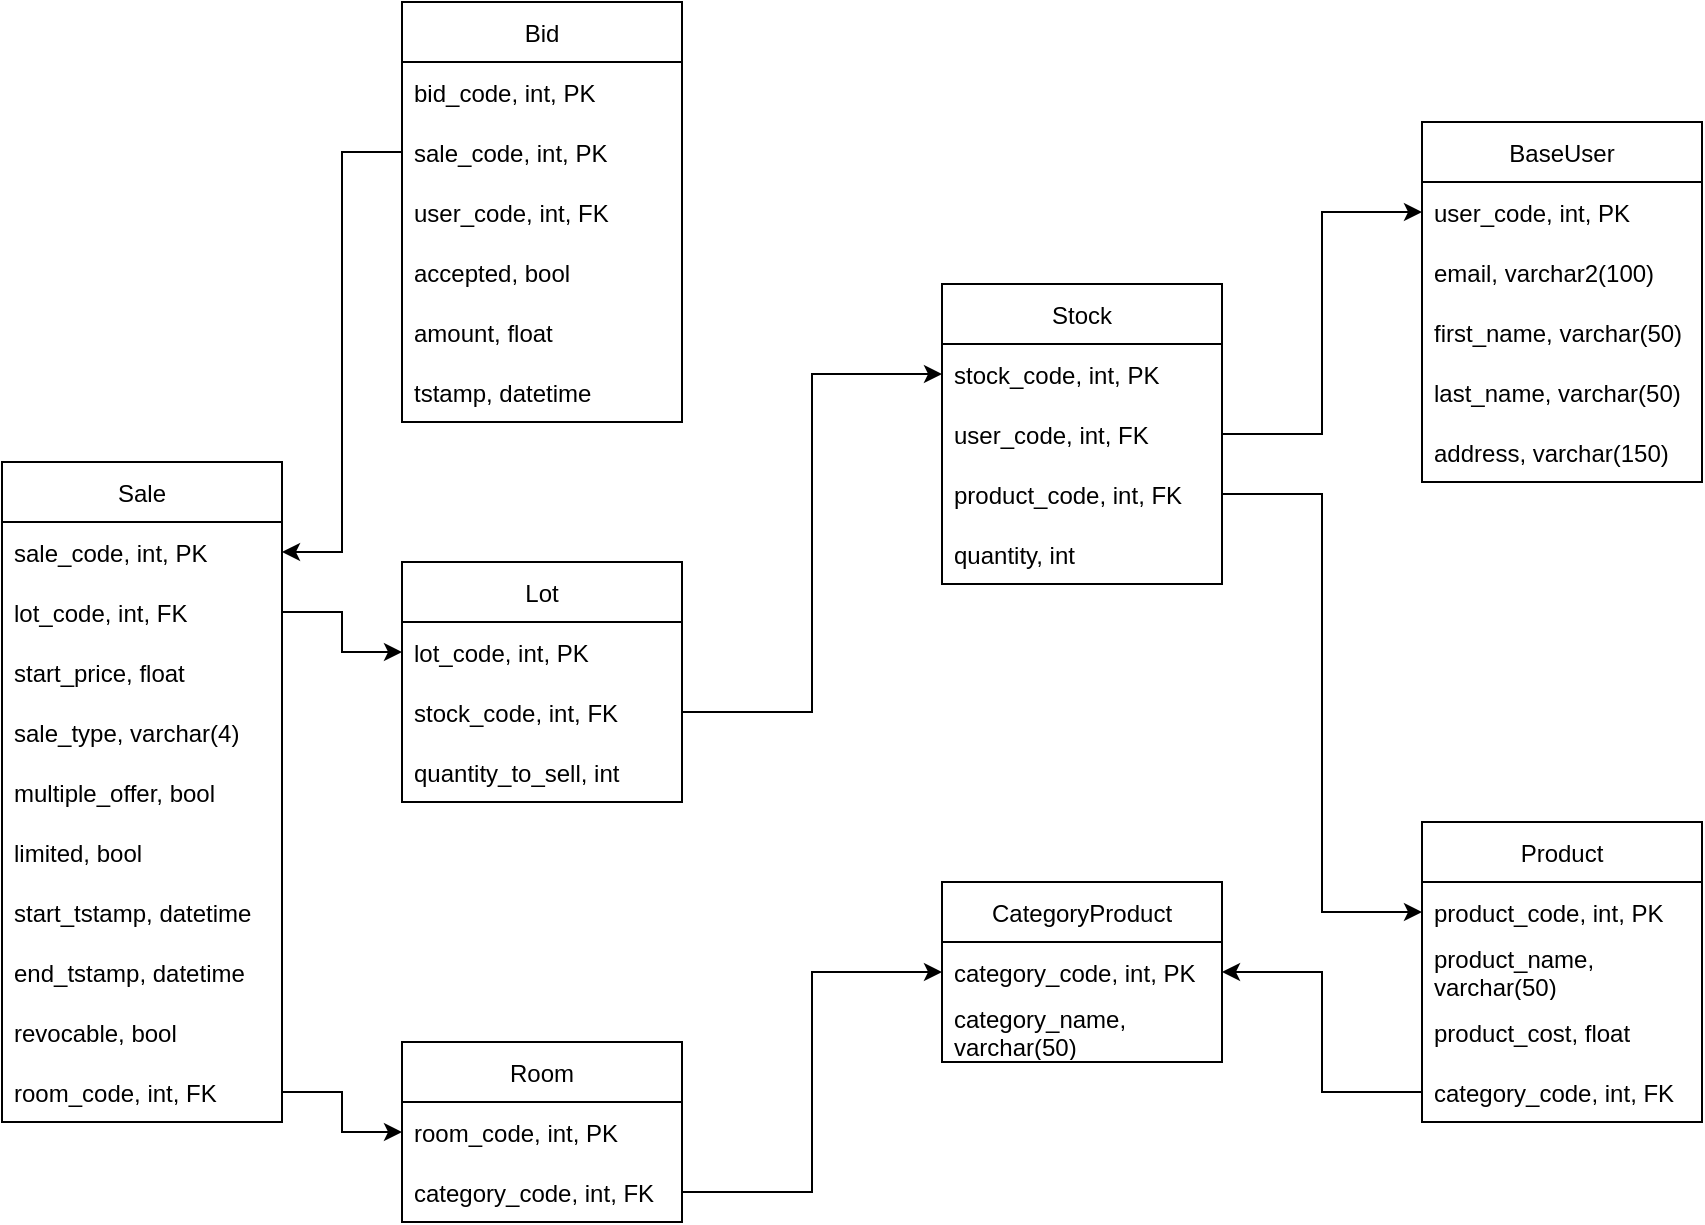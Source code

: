 <mxfile version="17.2.4" type="device"><diagram id="upbELCMo_DN6BCKjy-MA" name="Page-1"><mxGraphModel dx="1186" dy="1784" grid="1" gridSize="10" guides="1" tooltips="1" connect="1" arrows="1" fold="1" page="1" pageScale="1" pageWidth="827" pageHeight="1169" math="0" shadow="0"><root><mxCell id="0"/><mxCell id="1" parent="0"/><mxCell id="Lq3NTHfJaEs2QNFKotO4-1" value="BaseUser" style="swimlane;fontStyle=0;childLayout=stackLayout;horizontal=1;startSize=30;horizontalStack=0;resizeParent=1;resizeParentMax=0;resizeLast=0;collapsible=1;marginBottom=0;" parent="1" vertex="1"><mxGeometry x="1150" y="-740" width="140" height="180" as="geometry"/></mxCell><mxCell id="Lq3NTHfJaEs2QNFKotO4-42" value="user_code, int, PK" style="text;strokeColor=none;fillColor=none;align=left;verticalAlign=middle;spacingLeft=4;spacingRight=4;overflow=hidden;points=[[0,0.5],[1,0.5]];portConstraint=eastwest;rotatable=0;" parent="Lq3NTHfJaEs2QNFKotO4-1" vertex="1"><mxGeometry y="30" width="140" height="30" as="geometry"/></mxCell><mxCell id="Lq3NTHfJaEs2QNFKotO4-2" value="email, varchar2(100)" style="text;strokeColor=none;fillColor=none;align=left;verticalAlign=middle;spacingLeft=4;spacingRight=4;overflow=hidden;points=[[0,0.5],[1,0.5]];portConstraint=eastwest;rotatable=0;" parent="Lq3NTHfJaEs2QNFKotO4-1" vertex="1"><mxGeometry y="60" width="140" height="30" as="geometry"/></mxCell><mxCell id="Lq3NTHfJaEs2QNFKotO4-13" value="first_name, varchar(50)" style="text;strokeColor=none;fillColor=none;align=left;verticalAlign=middle;spacingLeft=4;spacingRight=4;overflow=hidden;points=[[0,0.5],[1,0.5]];portConstraint=eastwest;rotatable=0;" parent="Lq3NTHfJaEs2QNFKotO4-1" vertex="1"><mxGeometry y="90" width="140" height="30" as="geometry"/></mxCell><mxCell id="Lq3NTHfJaEs2QNFKotO4-14" value="last_name, varchar(50)" style="text;strokeColor=none;fillColor=none;align=left;verticalAlign=middle;spacingLeft=4;spacingRight=4;overflow=hidden;points=[[0,0.5],[1,0.5]];portConstraint=eastwest;rotatable=0;" parent="Lq3NTHfJaEs2QNFKotO4-1" vertex="1"><mxGeometry y="120" width="140" height="30" as="geometry"/></mxCell><mxCell id="Lq3NTHfJaEs2QNFKotO4-15" value="address, varchar(150)" style="text;strokeColor=none;fillColor=none;align=left;verticalAlign=middle;spacingLeft=4;spacingRight=4;overflow=hidden;points=[[0,0.5],[1,0.5]];portConstraint=eastwest;rotatable=0;" parent="Lq3NTHfJaEs2QNFKotO4-1" vertex="1"><mxGeometry y="150" width="140" height="30" as="geometry"/></mxCell><mxCell id="Lq3NTHfJaEs2QNFKotO4-5" value="Product" style="swimlane;fontStyle=0;childLayout=stackLayout;horizontal=1;startSize=30;horizontalStack=0;resizeParent=1;resizeParentMax=0;resizeLast=0;collapsible=1;marginBottom=0;" parent="1" vertex="1"><mxGeometry x="1150" y="-390" width="140" height="150" as="geometry"/></mxCell><mxCell id="Lq3NTHfJaEs2QNFKotO4-6" value="product_code, int, PK" style="text;strokeColor=none;fillColor=none;align=left;verticalAlign=middle;spacingLeft=4;spacingRight=4;overflow=hidden;points=[[0,0.5],[1,0.5]];portConstraint=eastwest;rotatable=0;" parent="Lq3NTHfJaEs2QNFKotO4-5" vertex="1"><mxGeometry y="30" width="140" height="30" as="geometry"/></mxCell><mxCell id="Lq3NTHfJaEs2QNFKotO4-7" value="product_name,&#xA;varchar(50)" style="text;strokeColor=none;fillColor=none;align=left;verticalAlign=middle;spacingLeft=4;spacingRight=4;overflow=hidden;points=[[0,0.5],[1,0.5]];portConstraint=eastwest;rotatable=0;" parent="Lq3NTHfJaEs2QNFKotO4-5" vertex="1"><mxGeometry y="60" width="140" height="30" as="geometry"/></mxCell><mxCell id="Lq3NTHfJaEs2QNFKotO4-8" value="product_cost, float" style="text;strokeColor=none;fillColor=none;align=left;verticalAlign=middle;spacingLeft=4;spacingRight=4;overflow=hidden;points=[[0,0.5],[1,0.5]];portConstraint=eastwest;rotatable=0;" parent="Lq3NTHfJaEs2QNFKotO4-5" vertex="1"><mxGeometry y="90" width="140" height="30" as="geometry"/></mxCell><mxCell id="Lq3NTHfJaEs2QNFKotO4-31" value="category_code, int, FK" style="text;strokeColor=none;fillColor=none;align=left;verticalAlign=middle;spacingLeft=4;spacingRight=4;overflow=hidden;points=[[0,0.5],[1,0.5]];portConstraint=eastwest;rotatable=0;" parent="Lq3NTHfJaEs2QNFKotO4-5" vertex="1"><mxGeometry y="120" width="140" height="30" as="geometry"/></mxCell><mxCell id="Lq3NTHfJaEs2QNFKotO4-9" value="CategoryProduct" style="swimlane;fontStyle=0;childLayout=stackLayout;horizontal=1;startSize=30;horizontalStack=0;resizeParent=1;resizeParentMax=0;resizeLast=0;collapsible=1;marginBottom=0;" parent="1" vertex="1"><mxGeometry x="910" y="-360" width="140" height="90" as="geometry"/></mxCell><mxCell id="Lq3NTHfJaEs2QNFKotO4-30" value="category_code, int, PK" style="text;strokeColor=none;fillColor=none;align=left;verticalAlign=middle;spacingLeft=4;spacingRight=4;overflow=hidden;points=[[0,0.5],[1,0.5]];portConstraint=eastwest;rotatable=0;" parent="Lq3NTHfJaEs2QNFKotO4-9" vertex="1"><mxGeometry y="30" width="140" height="30" as="geometry"/></mxCell><mxCell id="Lq3NTHfJaEs2QNFKotO4-10" value="category_name,&#xA; varchar(50)" style="text;strokeColor=none;fillColor=none;align=left;verticalAlign=middle;spacingLeft=4;spacingRight=4;overflow=hidden;points=[[0,0.5],[1,0.5]];portConstraint=eastwest;rotatable=0;" parent="Lq3NTHfJaEs2QNFKotO4-9" vertex="1"><mxGeometry y="60" width="140" height="30" as="geometry"/></mxCell><mxCell id="Lq3NTHfJaEs2QNFKotO4-33" value="Sale" style="swimlane;fontStyle=0;childLayout=stackLayout;horizontal=1;startSize=30;horizontalStack=0;resizeParent=1;resizeParentMax=0;resizeLast=0;collapsible=1;marginBottom=0;" parent="1" vertex="1"><mxGeometry x="440" y="-570" width="140" height="330" as="geometry"/></mxCell><mxCell id="Lq3NTHfJaEs2QNFKotO4-34" value="sale_code, int, PK" style="text;strokeColor=none;fillColor=none;align=left;verticalAlign=middle;spacingLeft=4;spacingRight=4;overflow=hidden;points=[[0,0.5],[1,0.5]];portConstraint=eastwest;rotatable=0;" parent="Lq3NTHfJaEs2QNFKotO4-33" vertex="1"><mxGeometry y="30" width="140" height="30" as="geometry"/></mxCell><mxCell id="Lq3NTHfJaEs2QNFKotO4-35" value="lot_code, int, FK" style="text;strokeColor=none;fillColor=none;align=left;verticalAlign=middle;spacingLeft=4;spacingRight=4;overflow=hidden;points=[[0,0.5],[1,0.5]];portConstraint=eastwest;rotatable=0;" parent="Lq3NTHfJaEs2QNFKotO4-33" vertex="1"><mxGeometry y="60" width="140" height="30" as="geometry"/></mxCell><mxCell id="Lq3NTHfJaEs2QNFKotO4-50" value="start_price, float" style="text;strokeColor=none;fillColor=none;align=left;verticalAlign=middle;spacingLeft=4;spacingRight=4;overflow=hidden;points=[[0,0.5],[1,0.5]];portConstraint=eastwest;rotatable=0;" parent="Lq3NTHfJaEs2QNFKotO4-33" vertex="1"><mxGeometry y="90" width="140" height="30" as="geometry"/></mxCell><mxCell id="Lq3NTHfJaEs2QNFKotO4-49" value="sale_type, varchar(4)" style="text;strokeColor=none;fillColor=none;align=left;verticalAlign=middle;spacingLeft=4;spacingRight=4;overflow=hidden;points=[[0,0.5],[1,0.5]];portConstraint=eastwest;rotatable=0;" parent="Lq3NTHfJaEs2QNFKotO4-33" vertex="1"><mxGeometry y="120" width="140" height="30" as="geometry"/></mxCell><mxCell id="Lq3NTHfJaEs2QNFKotO4-52" value="multiple_offer, bool" style="text;strokeColor=none;fillColor=none;align=left;verticalAlign=middle;spacingLeft=4;spacingRight=4;overflow=hidden;points=[[0,0.5],[1,0.5]];portConstraint=eastwest;rotatable=0;" parent="Lq3NTHfJaEs2QNFKotO4-33" vertex="1"><mxGeometry y="150" width="140" height="30" as="geometry"/></mxCell><mxCell id="NGga2Op0YgaGeq9QL1oz-1" value="limited, bool" style="text;strokeColor=none;fillColor=none;align=left;verticalAlign=middle;spacingLeft=4;spacingRight=4;overflow=hidden;points=[[0,0.5],[1,0.5]];portConstraint=eastwest;rotatable=0;" vertex="1" parent="Lq3NTHfJaEs2QNFKotO4-33"><mxGeometry y="180" width="140" height="30" as="geometry"/></mxCell><mxCell id="Lq3NTHfJaEs2QNFKotO4-53" value="start_tstamp, datetime" style="text;strokeColor=none;fillColor=none;align=left;verticalAlign=middle;spacingLeft=4;spacingRight=4;overflow=hidden;points=[[0,0.5],[1,0.5]];portConstraint=eastwest;rotatable=0;" parent="Lq3NTHfJaEs2QNFKotO4-33" vertex="1"><mxGeometry y="210" width="140" height="30" as="geometry"/></mxCell><mxCell id="Lq3NTHfJaEs2QNFKotO4-54" value="end_tstamp, datetime" style="text;strokeColor=none;fillColor=none;align=left;verticalAlign=middle;spacingLeft=4;spacingRight=4;overflow=hidden;points=[[0,0.5],[1,0.5]];portConstraint=eastwest;rotatable=0;" parent="Lq3NTHfJaEs2QNFKotO4-33" vertex="1"><mxGeometry y="240" width="140" height="30" as="geometry"/></mxCell><mxCell id="Lq3NTHfJaEs2QNFKotO4-55" value="revocable, bool" style="text;strokeColor=none;fillColor=none;align=left;verticalAlign=middle;spacingLeft=4;spacingRight=4;overflow=hidden;points=[[0,0.5],[1,0.5]];portConstraint=eastwest;rotatable=0;" parent="Lq3NTHfJaEs2QNFKotO4-33" vertex="1"><mxGeometry y="270" width="140" height="30" as="geometry"/></mxCell><mxCell id="_hcFhQZT_G_4lUVb6GEC-15" value="room_code, int, FK" style="text;strokeColor=none;fillColor=none;align=left;verticalAlign=middle;spacingLeft=4;spacingRight=4;overflow=hidden;points=[[0,0.5],[1,0.5]];portConstraint=eastwest;rotatable=0;" parent="Lq3NTHfJaEs2QNFKotO4-33" vertex="1"><mxGeometry y="300" width="140" height="30" as="geometry"/></mxCell><mxCell id="Lq3NTHfJaEs2QNFKotO4-37" value="Bid" style="swimlane;fontStyle=0;childLayout=stackLayout;horizontal=1;startSize=30;horizontalStack=0;resizeParent=1;resizeParentMax=0;resizeLast=0;collapsible=1;marginBottom=0;" parent="1" vertex="1"><mxGeometry x="640" y="-800" width="140" height="210" as="geometry"/></mxCell><mxCell id="Lq3NTHfJaEs2QNFKotO4-38" value="bid_code, int, PK" style="text;strokeColor=none;fillColor=none;align=left;verticalAlign=middle;spacingLeft=4;spacingRight=4;overflow=hidden;points=[[0,0.5],[1,0.5]];portConstraint=eastwest;rotatable=0;" parent="Lq3NTHfJaEs2QNFKotO4-37" vertex="1"><mxGeometry y="30" width="140" height="30" as="geometry"/></mxCell><mxCell id="Lq3NTHfJaEs2QNFKotO4-39" value="sale_code, int, PK" style="text;strokeColor=none;fillColor=none;align=left;verticalAlign=middle;spacingLeft=4;spacingRight=4;overflow=hidden;points=[[0,0.5],[1,0.5]];portConstraint=eastwest;rotatable=0;" parent="Lq3NTHfJaEs2QNFKotO4-37" vertex="1"><mxGeometry y="60" width="140" height="30" as="geometry"/></mxCell><mxCell id="Lq3NTHfJaEs2QNFKotO4-43" value="user_code, int, FK" style="text;strokeColor=none;fillColor=none;align=left;verticalAlign=middle;spacingLeft=4;spacingRight=4;overflow=hidden;points=[[0,0.5],[1,0.5]];portConstraint=eastwest;rotatable=0;" parent="Lq3NTHfJaEs2QNFKotO4-37" vertex="1"><mxGeometry y="90" width="140" height="30" as="geometry"/></mxCell><mxCell id="Lq3NTHfJaEs2QNFKotO4-51" value="accepted, bool" style="text;strokeColor=none;fillColor=none;align=left;verticalAlign=middle;spacingLeft=4;spacingRight=4;overflow=hidden;points=[[0,0.5],[1,0.5]];portConstraint=eastwest;rotatable=0;" parent="Lq3NTHfJaEs2QNFKotO4-37" vertex="1"><mxGeometry y="120" width="140" height="30" as="geometry"/></mxCell><mxCell id="Lq3NTHfJaEs2QNFKotO4-56" value="amount, float" style="text;strokeColor=none;fillColor=none;align=left;verticalAlign=middle;spacingLeft=4;spacingRight=4;overflow=hidden;points=[[0,0.5],[1,0.5]];portConstraint=eastwest;rotatable=0;" parent="Lq3NTHfJaEs2QNFKotO4-37" vertex="1"><mxGeometry y="150" width="140" height="30" as="geometry"/></mxCell><mxCell id="Lq3NTHfJaEs2QNFKotO4-57" value="tstamp, datetime" style="text;strokeColor=none;fillColor=none;align=left;verticalAlign=middle;spacingLeft=4;spacingRight=4;overflow=hidden;points=[[0,0.5],[1,0.5]];portConstraint=eastwest;rotatable=0;" parent="Lq3NTHfJaEs2QNFKotO4-37" vertex="1"><mxGeometry y="180" width="140" height="30" as="geometry"/></mxCell><mxCell id="Lq3NTHfJaEs2QNFKotO4-58" value="Lot" style="swimlane;fontStyle=0;childLayout=stackLayout;horizontal=1;startSize=30;horizontalStack=0;resizeParent=1;resizeParentMax=0;resizeLast=0;collapsible=1;marginBottom=0;" parent="1" vertex="1"><mxGeometry x="640" y="-520" width="140" height="120" as="geometry"/></mxCell><mxCell id="Lq3NTHfJaEs2QNFKotO4-59" value="lot_code, int, PK" style="text;strokeColor=none;fillColor=none;align=left;verticalAlign=middle;spacingLeft=4;spacingRight=4;overflow=hidden;points=[[0,0.5],[1,0.5]];portConstraint=eastwest;rotatable=0;" parent="Lq3NTHfJaEs2QNFKotO4-58" vertex="1"><mxGeometry y="30" width="140" height="30" as="geometry"/></mxCell><mxCell id="LhjObGSNQRL9T1z-qcHN-1" value="stock_code, int, FK" style="text;strokeColor=none;fillColor=none;align=left;verticalAlign=middle;spacingLeft=4;spacingRight=4;overflow=hidden;points=[[0,0.5],[1,0.5]];portConstraint=eastwest;rotatable=0;" parent="Lq3NTHfJaEs2QNFKotO4-58" vertex="1"><mxGeometry y="60" width="140" height="30" as="geometry"/></mxCell><mxCell id="LhjObGSNQRL9T1z-qcHN-3" value="quantity_to_sell, int" style="text;strokeColor=none;fillColor=none;align=left;verticalAlign=middle;spacingLeft=4;spacingRight=4;overflow=hidden;points=[[0,0.5],[1,0.5]];portConstraint=eastwest;rotatable=0;" parent="Lq3NTHfJaEs2QNFKotO4-58" vertex="1"><mxGeometry y="90" width="140" height="30" as="geometry"/></mxCell><mxCell id="_hcFhQZT_G_4lUVb6GEC-1" value="Room" style="swimlane;fontStyle=0;childLayout=stackLayout;horizontal=1;startSize=30;horizontalStack=0;resizeParent=1;resizeParentMax=0;resizeLast=0;collapsible=1;marginBottom=0;" parent="1" vertex="1"><mxGeometry x="640" y="-280" width="140" height="90" as="geometry"/></mxCell><mxCell id="_hcFhQZT_G_4lUVb6GEC-2" value="room_code, int, PK" style="text;strokeColor=none;fillColor=none;align=left;verticalAlign=middle;spacingLeft=4;spacingRight=4;overflow=hidden;points=[[0,0.5],[1,0.5]];portConstraint=eastwest;rotatable=0;" parent="_hcFhQZT_G_4lUVb6GEC-1" vertex="1"><mxGeometry y="30" width="140" height="30" as="geometry"/></mxCell><mxCell id="_hcFhQZT_G_4lUVb6GEC-4" value="category_code, int, FK" style="text;strokeColor=none;fillColor=none;align=left;verticalAlign=middle;spacingLeft=4;spacingRight=4;overflow=hidden;points=[[0,0.5],[1,0.5]];portConstraint=eastwest;rotatable=0;" parent="_hcFhQZT_G_4lUVb6GEC-1" vertex="1"><mxGeometry y="60" width="140" height="30" as="geometry"/></mxCell><mxCell id="_hcFhQZT_G_4lUVb6GEC-16" style="edgeStyle=orthogonalEdgeStyle;rounded=0;orthogonalLoop=1;jettySize=auto;html=1;exitX=1;exitY=0.5;exitDx=0;exitDy=0;entryX=0;entryY=0.5;entryDx=0;entryDy=0;" parent="1" source="_hcFhQZT_G_4lUVb6GEC-15" target="_hcFhQZT_G_4lUVb6GEC-2" edge="1"><mxGeometry relative="1" as="geometry"/></mxCell><mxCell id="_hcFhQZT_G_4lUVb6GEC-18" style="edgeStyle=orthogonalEdgeStyle;rounded=0;orthogonalLoop=1;jettySize=auto;html=1;exitX=0;exitY=0.5;exitDx=0;exitDy=0;entryX=1;entryY=0.5;entryDx=0;entryDy=0;" parent="1" source="Lq3NTHfJaEs2QNFKotO4-39" target="Lq3NTHfJaEs2QNFKotO4-34" edge="1"><mxGeometry relative="1" as="geometry"/></mxCell><mxCell id="_hcFhQZT_G_4lUVb6GEC-22" style="edgeStyle=orthogonalEdgeStyle;rounded=0;orthogonalLoop=1;jettySize=auto;html=1;exitX=1;exitY=0.5;exitDx=0;exitDy=0;entryX=0;entryY=0.5;entryDx=0;entryDy=0;" parent="1" source="Lq3NTHfJaEs2QNFKotO4-35" target="Lq3NTHfJaEs2QNFKotO4-59" edge="1"><mxGeometry relative="1" as="geometry"/></mxCell><mxCell id="_hcFhQZT_G_4lUVb6GEC-28" style="edgeStyle=orthogonalEdgeStyle;rounded=0;orthogonalLoop=1;jettySize=auto;html=1;exitX=1;exitY=0.5;exitDx=0;exitDy=0;entryX=0;entryY=0.5;entryDx=0;entryDy=0;" parent="1" source="_hcFhQZT_G_4lUVb6GEC-4" target="Lq3NTHfJaEs2QNFKotO4-30" edge="1"><mxGeometry relative="1" as="geometry"/></mxCell><mxCell id="KYcTEFwpDIBwnhTD-ZIU-1" value="Stock" style="swimlane;fontStyle=0;childLayout=stackLayout;horizontal=1;startSize=30;horizontalStack=0;resizeParent=1;resizeParentMax=0;resizeLast=0;collapsible=1;marginBottom=0;" parent="1" vertex="1"><mxGeometry x="910" y="-659" width="140" height="150" as="geometry"/></mxCell><mxCell id="KYcTEFwpDIBwnhTD-ZIU-2" value="stock_code, int, PK" style="text;strokeColor=none;fillColor=none;align=left;verticalAlign=middle;spacingLeft=4;spacingRight=4;overflow=hidden;points=[[0,0.5],[1,0.5]];portConstraint=eastwest;rotatable=0;" parent="KYcTEFwpDIBwnhTD-ZIU-1" vertex="1"><mxGeometry y="30" width="140" height="30" as="geometry"/></mxCell><mxCell id="KYcTEFwpDIBwnhTD-ZIU-4" value="user_code, int, FK" style="text;strokeColor=none;fillColor=none;align=left;verticalAlign=middle;spacingLeft=4;spacingRight=4;overflow=hidden;points=[[0,0.5],[1,0.5]];portConstraint=eastwest;rotatable=0;" parent="KYcTEFwpDIBwnhTD-ZIU-1" vertex="1"><mxGeometry y="60" width="140" height="30" as="geometry"/></mxCell><mxCell id="KYcTEFwpDIBwnhTD-ZIU-3" value="product_code, int, FK" style="text;strokeColor=none;fillColor=none;align=left;verticalAlign=middle;spacingLeft=4;spacingRight=4;overflow=hidden;points=[[0,0.5],[1,0.5]];portConstraint=eastwest;rotatable=0;" parent="KYcTEFwpDIBwnhTD-ZIU-1" vertex="1"><mxGeometry y="90" width="140" height="30" as="geometry"/></mxCell><mxCell id="KYcTEFwpDIBwnhTD-ZIU-5" value="quantity, int" style="text;strokeColor=none;fillColor=none;align=left;verticalAlign=middle;spacingLeft=4;spacingRight=4;overflow=hidden;points=[[0,0.5],[1,0.5]];portConstraint=eastwest;rotatable=0;" parent="KYcTEFwpDIBwnhTD-ZIU-1" vertex="1"><mxGeometry y="120" width="140" height="30" as="geometry"/></mxCell><mxCell id="KYcTEFwpDIBwnhTD-ZIU-10" style="edgeStyle=orthogonalEdgeStyle;rounded=0;orthogonalLoop=1;jettySize=auto;html=1;exitX=1;exitY=0.5;exitDx=0;exitDy=0;entryX=0;entryY=0.5;entryDx=0;entryDy=0;" parent="1" source="KYcTEFwpDIBwnhTD-ZIU-3" target="Lq3NTHfJaEs2QNFKotO4-6" edge="1"><mxGeometry relative="1" as="geometry"/></mxCell><mxCell id="KYcTEFwpDIBwnhTD-ZIU-11" style="edgeStyle=orthogonalEdgeStyle;rounded=0;orthogonalLoop=1;jettySize=auto;html=1;exitX=0;exitY=0.5;exitDx=0;exitDy=0;entryX=1;entryY=0.5;entryDx=0;entryDy=0;" parent="1" source="Lq3NTHfJaEs2QNFKotO4-31" target="Lq3NTHfJaEs2QNFKotO4-30" edge="1"><mxGeometry relative="1" as="geometry"/></mxCell><mxCell id="KYcTEFwpDIBwnhTD-ZIU-13" style="edgeStyle=orthogonalEdgeStyle;rounded=0;orthogonalLoop=1;jettySize=auto;html=1;exitX=1;exitY=0.5;exitDx=0;exitDy=0;entryX=0;entryY=0.5;entryDx=0;entryDy=0;" parent="1" source="KYcTEFwpDIBwnhTD-ZIU-4" target="Lq3NTHfJaEs2QNFKotO4-42" edge="1"><mxGeometry relative="1" as="geometry"/></mxCell><mxCell id="LhjObGSNQRL9T1z-qcHN-2" style="edgeStyle=orthogonalEdgeStyle;rounded=0;orthogonalLoop=1;jettySize=auto;html=1;exitX=1;exitY=0.5;exitDx=0;exitDy=0;entryX=0;entryY=0.5;entryDx=0;entryDy=0;" parent="1" source="LhjObGSNQRL9T1z-qcHN-1" target="KYcTEFwpDIBwnhTD-ZIU-2" edge="1"><mxGeometry relative="1" as="geometry"/></mxCell></root></mxGraphModel></diagram></mxfile>